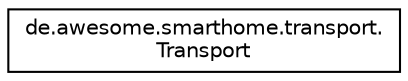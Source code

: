 digraph "Graphical Class Hierarchy"
{
  edge [fontname="Helvetica",fontsize="10",labelfontname="Helvetica",labelfontsize="10"];
  node [fontname="Helvetica",fontsize="10",shape=record];
  rankdir="LR";
  Node0 [label="de.awesome.smarthome.transport.\lTransport",height=0.2,width=0.4,color="black", fillcolor="white", style="filled",URL="$classde_1_1awesome_1_1smarthome_1_1transport_1_1_transport.html"];
}
